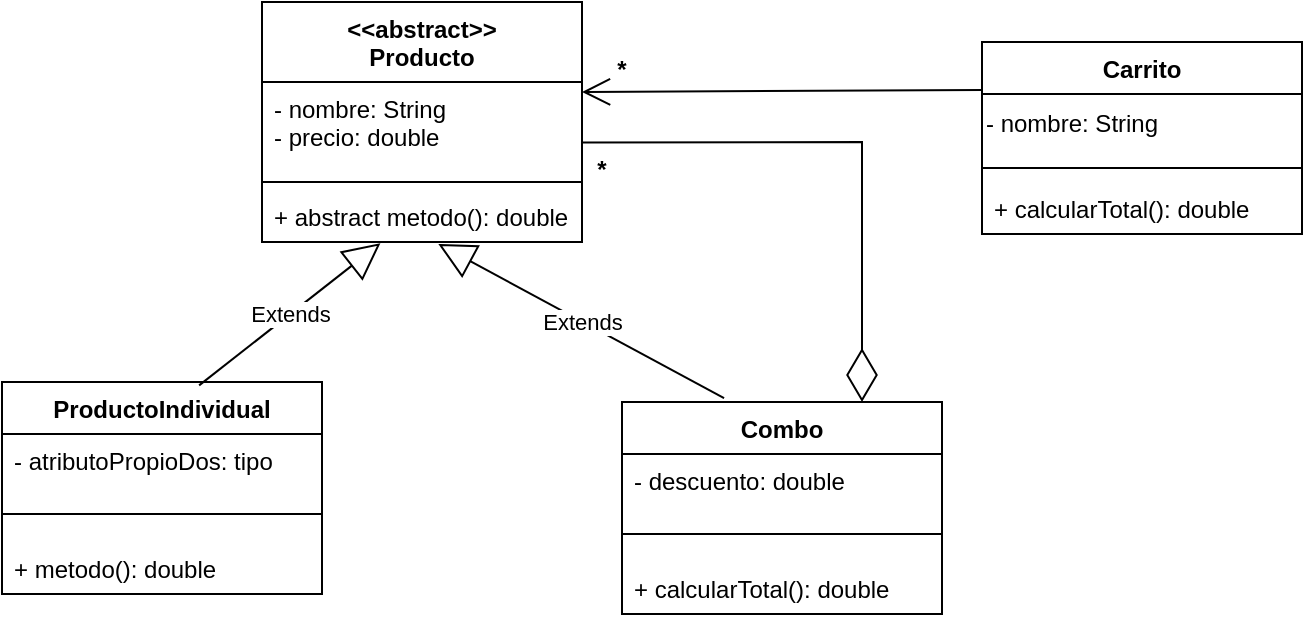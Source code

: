 <mxfile version="20.3.0" type="device"><diagram id="-8mbxGoAdYXuy_mEX4pT" name="Página-1"><mxGraphModel dx="924" dy="500" grid="1" gridSize="10" guides="1" tooltips="1" connect="1" arrows="1" fold="1" page="1" pageScale="1" pageWidth="827" pageHeight="1169" math="0" shadow="0"><root><mxCell id="0"/><mxCell id="1" parent="0"/><mxCell id="YZjSLHid1P79nJdpPKOa-1" value="&lt;&lt;abstract&gt;&gt;&#10;Producto" style="swimlane;fontStyle=1;align=center;verticalAlign=top;childLayout=stackLayout;horizontal=1;startSize=40;horizontalStack=0;resizeParent=1;resizeParentMax=0;resizeLast=0;collapsible=1;marginBottom=0;" parent="1" vertex="1"><mxGeometry x="160" y="170" width="160" height="120" as="geometry"/></mxCell><mxCell id="YZjSLHid1P79nJdpPKOa-2" value="- nombre: String&#10;- precio: double" style="text;strokeColor=none;fillColor=none;align=left;verticalAlign=top;spacingLeft=4;spacingRight=4;overflow=hidden;rotatable=0;points=[[0,0.5],[1,0.5]];portConstraint=eastwest;" parent="YZjSLHid1P79nJdpPKOa-1" vertex="1"><mxGeometry y="40" width="160" height="46" as="geometry"/></mxCell><mxCell id="YZjSLHid1P79nJdpPKOa-3" value="" style="line;strokeWidth=1;fillColor=none;align=left;verticalAlign=middle;spacingTop=-1;spacingLeft=3;spacingRight=3;rotatable=0;labelPosition=right;points=[];portConstraint=eastwest;strokeColor=inherit;" parent="YZjSLHid1P79nJdpPKOa-1" vertex="1"><mxGeometry y="86" width="160" height="8" as="geometry"/></mxCell><mxCell id="YZjSLHid1P79nJdpPKOa-4" value="+ abstract metodo(): double" style="text;strokeColor=none;fillColor=none;align=left;verticalAlign=top;spacingLeft=4;spacingRight=4;overflow=hidden;rotatable=0;points=[[0,0.5],[1,0.5]];portConstraint=eastwest;" parent="YZjSLHid1P79nJdpPKOa-1" vertex="1"><mxGeometry y="94" width="160" height="26" as="geometry"/></mxCell><mxCell id="YZjSLHid1P79nJdpPKOa-21" value="Carrito" style="swimlane;fontStyle=1;align=center;verticalAlign=top;childLayout=stackLayout;horizontal=1;startSize=26;horizontalStack=0;resizeParent=1;resizeParentMax=0;resizeLast=0;collapsible=1;marginBottom=0;" parent="1" vertex="1"><mxGeometry x="520" y="190" width="160" height="96" as="geometry"/></mxCell><mxCell id="pJl4Qc7MKyVnGZWZMANH-10" value="- nombre: String" style="text;html=1;align=left;verticalAlign=middle;resizable=0;points=[];autosize=1;strokeColor=none;fillColor=none;" parent="YZjSLHid1P79nJdpPKOa-21" vertex="1"><mxGeometry y="26" width="160" height="30" as="geometry"/></mxCell><mxCell id="YZjSLHid1P79nJdpPKOa-23" value="" style="line;strokeWidth=1;fillColor=none;align=left;verticalAlign=middle;spacingTop=-1;spacingLeft=3;spacingRight=3;rotatable=0;labelPosition=right;points=[];portConstraint=eastwest;strokeColor=inherit;" parent="YZjSLHid1P79nJdpPKOa-21" vertex="1"><mxGeometry y="56" width="160" height="14" as="geometry"/></mxCell><mxCell id="YZjSLHid1P79nJdpPKOa-24" value="+ calcularTotal(): double" style="text;strokeColor=none;fillColor=none;align=left;verticalAlign=top;spacingLeft=4;spacingRight=4;overflow=hidden;rotatable=0;points=[[0,0.5],[1,0.5]];portConstraint=eastwest;" parent="YZjSLHid1P79nJdpPKOa-21" vertex="1"><mxGeometry y="70" width="160" height="26" as="geometry"/></mxCell><mxCell id="YZjSLHid1P79nJdpPKOa-28" value="*" style="text;align=center;fontStyle=1;verticalAlign=middle;spacingLeft=3;spacingRight=3;strokeColor=none;rotatable=0;points=[[0,0.5],[1,0.5]];portConstraint=eastwest;" parent="1" vertex="1"><mxGeometry x="290" y="240" width="80" height="26" as="geometry"/></mxCell><mxCell id="YZjSLHid1P79nJdpPKOa-32" value="Extends" style="endArrow=block;endSize=16;endFill=0;html=1;rounded=0;exitX=0.319;exitY=-0.018;exitDx=0;exitDy=0;entryX=0.551;entryY=1.037;entryDx=0;entryDy=0;entryPerimeter=0;exitPerimeter=0;" parent="1" source="57W2AsNs_ZCpWMRJj9qD-4" target="YZjSLHid1P79nJdpPKOa-4" edge="1"><mxGeometry width="160" relative="1" as="geometry"><mxPoint x="427.52" y="378.62" as="sourcePoint"/><mxPoint x="227.52" y="277.68" as="targetPoint"/></mxGeometry></mxCell><mxCell id="57W2AsNs_ZCpWMRJj9qD-4" value="Combo" style="swimlane;fontStyle=1;align=center;verticalAlign=top;childLayout=stackLayout;horizontal=1;startSize=26;horizontalStack=0;resizeParent=1;resizeParentMax=0;resizeLast=0;collapsible=1;marginBottom=0;" parent="1" vertex="1"><mxGeometry x="340" y="370" width="160" height="106" as="geometry"/></mxCell><mxCell id="57W2AsNs_ZCpWMRJj9qD-5" value="- descuento: double" style="text;strokeColor=none;fillColor=none;align=left;verticalAlign=top;spacingLeft=4;spacingRight=4;overflow=hidden;rotatable=0;points=[[0,0.5],[1,0.5]];portConstraint=eastwest;" parent="57W2AsNs_ZCpWMRJj9qD-4" vertex="1"><mxGeometry y="26" width="160" height="26" as="geometry"/></mxCell><mxCell id="57W2AsNs_ZCpWMRJj9qD-6" value="" style="line;strokeWidth=1;fillColor=none;align=left;verticalAlign=middle;spacingTop=-1;spacingLeft=3;spacingRight=3;rotatable=0;labelPosition=right;points=[];portConstraint=eastwest;strokeColor=inherit;" parent="57W2AsNs_ZCpWMRJj9qD-4" vertex="1"><mxGeometry y="52" width="160" height="28" as="geometry"/></mxCell><mxCell id="57W2AsNs_ZCpWMRJj9qD-7" value="+ calcularTotal(): double" style="text;strokeColor=none;fillColor=none;align=left;verticalAlign=top;spacingLeft=4;spacingRight=4;overflow=hidden;rotatable=0;points=[[0,0.5],[1,0.5]];portConstraint=eastwest;" parent="57W2AsNs_ZCpWMRJj9qD-4" vertex="1"><mxGeometry y="80" width="160" height="26" as="geometry"/></mxCell><mxCell id="pJl4Qc7MKyVnGZWZMANH-1" value="ProductoIndividual" style="swimlane;fontStyle=1;align=center;verticalAlign=top;childLayout=stackLayout;horizontal=1;startSize=26;horizontalStack=0;resizeParent=1;resizeParentMax=0;resizeLast=0;collapsible=1;marginBottom=0;" parent="1" vertex="1"><mxGeometry x="30" y="360" width="160" height="106" as="geometry"/></mxCell><mxCell id="pJl4Qc7MKyVnGZWZMANH-2" value="- atributoPropioDos: tipo" style="text;strokeColor=none;fillColor=none;align=left;verticalAlign=top;spacingLeft=4;spacingRight=4;overflow=hidden;rotatable=0;points=[[0,0.5],[1,0.5]];portConstraint=eastwest;" parent="pJl4Qc7MKyVnGZWZMANH-1" vertex="1"><mxGeometry y="26" width="160" height="26" as="geometry"/></mxCell><mxCell id="pJl4Qc7MKyVnGZWZMANH-3" value="" style="line;strokeWidth=1;fillColor=none;align=left;verticalAlign=middle;spacingTop=-1;spacingLeft=3;spacingRight=3;rotatable=0;labelPosition=right;points=[];portConstraint=eastwest;strokeColor=inherit;" parent="pJl4Qc7MKyVnGZWZMANH-1" vertex="1"><mxGeometry y="52" width="160" height="28" as="geometry"/></mxCell><mxCell id="pJl4Qc7MKyVnGZWZMANH-4" value="+ metodo(): double" style="text;strokeColor=none;fillColor=none;align=left;verticalAlign=top;spacingLeft=4;spacingRight=4;overflow=hidden;rotatable=0;points=[[0,0.5],[1,0.5]];portConstraint=eastwest;" parent="pJl4Qc7MKyVnGZWZMANH-1" vertex="1"><mxGeometry y="80" width="160" height="26" as="geometry"/></mxCell><mxCell id="pJl4Qc7MKyVnGZWZMANH-5" value="Extends" style="endArrow=block;endSize=16;endFill=0;html=1;rounded=0;exitX=0.616;exitY=0.016;exitDx=0;exitDy=0;entryX=0.37;entryY=1.024;entryDx=0;entryDy=0;entryPerimeter=0;exitPerimeter=0;" parent="1" source="pJl4Qc7MKyVnGZWZMANH-1" target="YZjSLHid1P79nJdpPKOa-4" edge="1"><mxGeometry width="160" relative="1" as="geometry"><mxPoint x="30" y="380" as="sourcePoint"/><mxPoint x="256.415" y="340" as="targetPoint"/></mxGeometry></mxCell><mxCell id="pJl4Qc7MKyVnGZWZMANH-6" value="" style="endArrow=diamondThin;endFill=0;endSize=24;html=1;rounded=0;entryX=0.75;entryY=0;entryDx=0;entryDy=0;exitX=1.003;exitY=0.658;exitDx=0;exitDy=0;exitPerimeter=0;" parent="1" source="YZjSLHid1P79nJdpPKOa-2" target="57W2AsNs_ZCpWMRJj9qD-4" edge="1"><mxGeometry width="160" relative="1" as="geometry"><mxPoint x="170" y="250" as="sourcePoint"/><mxPoint x="330" y="250" as="targetPoint"/><Array as="points"><mxPoint x="460" y="240"/></Array></mxGeometry></mxCell><mxCell id="pJl4Qc7MKyVnGZWZMANH-8" value="*" style="text;align=center;fontStyle=1;verticalAlign=middle;spacingLeft=3;spacingRight=3;strokeColor=none;rotatable=0;points=[[0,0.5],[1,0.5]];portConstraint=eastwest;" parent="1" vertex="1"><mxGeometry x="300" y="190" width="80" height="26" as="geometry"/></mxCell><mxCell id="pJl4Qc7MKyVnGZWZMANH-9" value="" style="endArrow=open;endFill=1;endSize=12;html=1;rounded=0;exitX=0;exitY=0.25;exitDx=0;exitDy=0;" parent="1" source="YZjSLHid1P79nJdpPKOa-21" edge="1"><mxGeometry width="160" relative="1" as="geometry"><mxPoint x="270" y="260" as="sourcePoint"/><mxPoint x="320" y="215" as="targetPoint"/></mxGeometry></mxCell></root></mxGraphModel></diagram></mxfile>